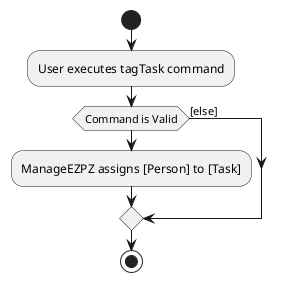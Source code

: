 @startuml
start
:User executes tagTask command;

'Since the beta syntax does not support placing the condition outside the
'diamond we place it as the true branch instead.
if (Command is Valid)
    :ManageEZPZ assigns [Person] to [Task];
else ([else])
endif
stop
@enduml
